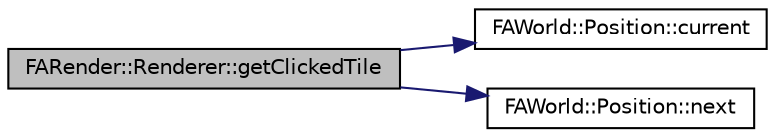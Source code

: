 digraph G
{
  edge [fontname="Helvetica",fontsize="10",labelfontname="Helvetica",labelfontsize="10"];
  node [fontname="Helvetica",fontsize="10",shape=record];
  rankdir="LR";
  Node1 [label="FARender::Renderer::getClickedTile",height=0.2,width=0.4,color="black", fillcolor="grey75", style="filled" fontcolor="black"];
  Node1 -> Node2 [color="midnightblue",fontsize="10",style="solid",fontname="Helvetica"];
  Node2 [label="FAWorld::Position::current",height=0.2,width=0.4,color="black", fillcolor="white", style="filled",URL="$class_f_a_world_1_1_position.html#ad3f6fbf7e42940edc332a296a4c27090",tooltip="where we are coming from"];
  Node1 -> Node3 [color="midnightblue",fontsize="10",style="solid",fontname="Helvetica"];
  Node3 [label="FAWorld::Position::next",height=0.2,width=0.4,color="black", fillcolor="white", style="filled",URL="$class_f_a_world_1_1_position.html#aaab58152fbd29cfde68a7317dad1f83d",tooltip="where we are going to"];
}
